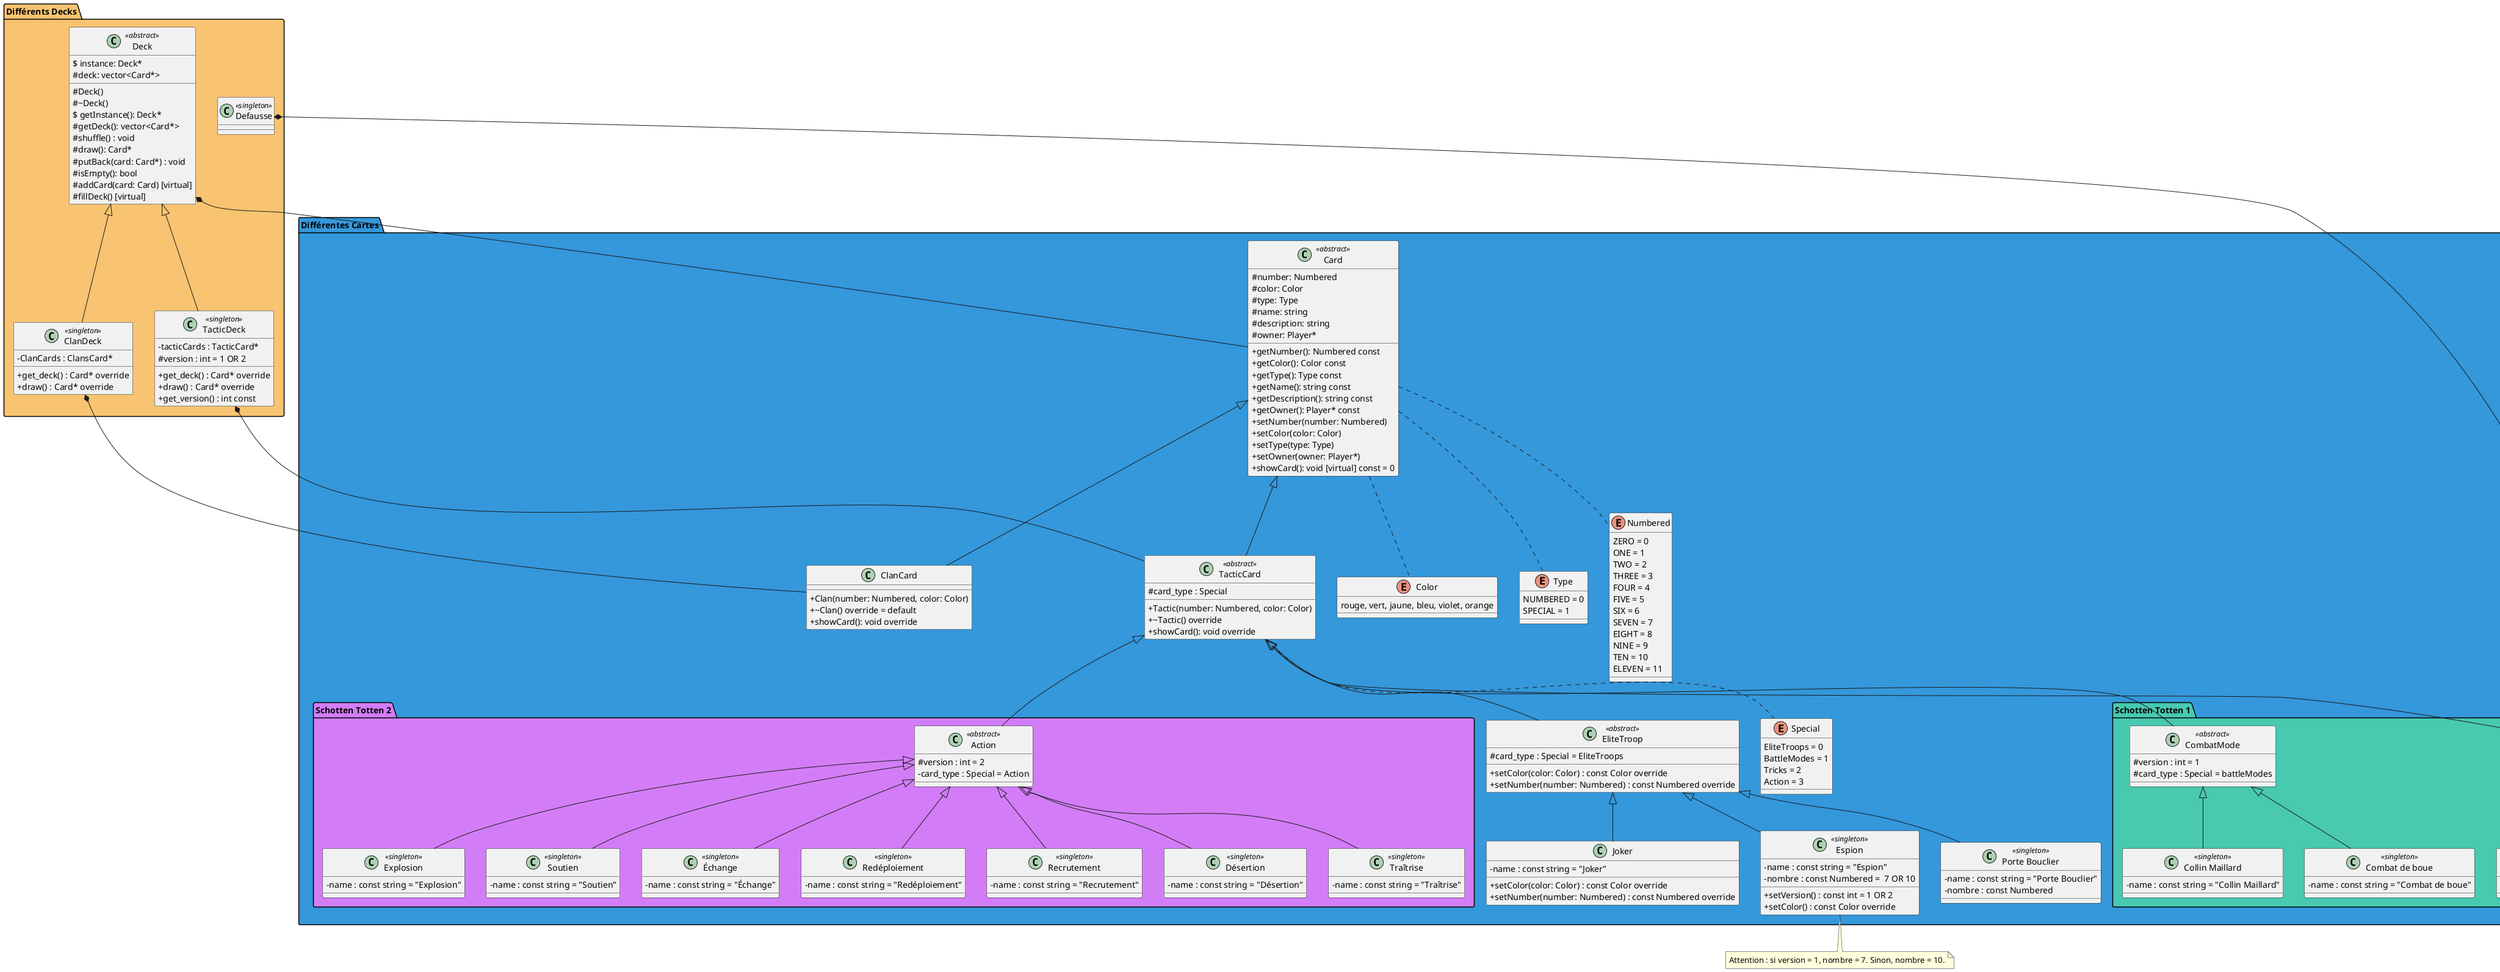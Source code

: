 @startuml card
skinparam classAttributeIconSize 0

package "Différents Decks" <<Folder>> #F8C471 {
class Deck <<abstract>> {
$ instance: Deck* 
# deck: vector<Card*> 
# Deck() 
# ~Deck()
$ getInstance(): Deck*
# getDeck(): vector<Card*>
# shuffle() : void
# draw(): Card*
# putBack(card: Card*) : void
# isEmpty(): bool
# addCard(card: Card) [virtual]
# fillDeck() [virtual]
}

class ClanDeck <<singleton>> {
- ClanCards : ClansCard*
+ get_deck() : Card* override
+ draw() : Card* override
}

class TacticDeck <<singleton>>{
- tacticCards : TacticCard*
# version : int = 1 OR 2
+ get_deck() : Card* override
+ draw() : Card* override
+get_version() : int const
} 
class Defausse <<singleton>> {

}

}

package "Différentes Cartes" <<Folder>> #3498DB {
class Card <<abstract>> {
# number: Numbered
# color: Color
# type: Type
# name: string
# description: string
# owner: Player*
+ getNumber(): Numbered const
+ getColor(): Color const
+ getType(): Type const
+ getName(): string const
+ getDescription(): string const
+ getOwner(): Player* const
+ setNumber(number: Numbered)
+ setColor(color: Color)
+ setType(type: Type)
+ setOwner(owner: Player*)
+ showCard(): void [virtual] const = 0

}

class ClanCard {
+ Clan(number: Numbered, color: Color)
+ ~Clan() override = default
+ showCard(): void override
}

enum Color{
rouge, vert, jaune, bleu, violet, orange
}

enum Type {
    NUMBERED = 0
    SPECIAL = 1
}


enum Numbered {
    ZERO = 0
    ONE = 1
    TWO = 2
    THREE = 3
    FOUR = 4
    FIVE = 5
    SIX = 6
    SEVEN = 7
    EIGHT = 8
    NINE = 9
    TEN = 10
    ELEVEN = 11
}

enum Special {
    EliteTroops = 0
    BattleModes = 1
    Tricks = 2
    Action = 3
}

class TacticCard <<abstract>> {
# card_type : Special
+ Tactic(number: Numbered, color: Color)
+ ~Tactic() override
+ showCard(): void override
}

class EliteTroop <<abstract>>{
# card_type : Special = EliteTroops
+ setColor(color: Color) : const Color override
+ setNumber(number: Numbered) : const Numbered override
}


class Joker {
- name : const string = "Joker"
+ setColor(color: Color) : const Color override
+ setNumber(number: Numbered) : const Numbered override
}

class Espion <<singleton>> {
- name : const string = "Espion"
- nombre : const Numbered =  7 OR 10
+ setVersion() : const int = 1 OR 2
+ setColor() : const Color override
}

class "Porte Bouclier" <<singleton>> {
- name : const string = "Porte Bouclier"
- nombre : const Numbered 
}
package "Schotten Totten 1" <<Folder>> #48C9B0{
class CombatMode <<abstract>> {
# version : int = 1
# card_type : Special = battleModes
}

class Ruse <<abstract>> {
# version : int = 1
# - card_type : Special = Tricks
}

class "Collin Maillard" <<singleton>> {
- name : const string = "Collin Maillard"
}

class "Combat de boue" <<singleton>> {
- name : const string = "Combat de boue"

}

class "Chasseur de Tête" <<singleton>> {
- name : const string = "Chasseur de Tête"
}

class Stratège <<singleton>> {
- name : const string = "Stratège"
}

class Banshee <<singleton>> {
- name : const string = "Banshee"
}

class Traitre <<singleton>> {
- name : const string = "Traitre"
}
}

package "Schotten Totten 2" <<Folder>> #D27DF7{
class Action <<abstract>> {
# version : int = 2
    - card_type : Special = Action
}

class Redéploiement <<singleton>> {
    - name : const string = "Redéploiement"
}
class Recrutement <<singleton>> {
    - name : const string = "Recrutement"
}
class Désertion <<singleton>> {
    - name : const string = "Désertion"
}
class Traîtrise <<singleton>> {
    - name : const string = "Traîtrise"
}
class Explosion <<singleton>> {
    - name : const string = "Explosion"
}
class Soutien <<singleton>> {
    - name : const string = "Soutien"
}
class Échange <<singleton>> {
    - name : const string = "Échange"
}
}
}
Deck <|-- ClanDeck
Deck <|-- TacticDeck
Deck *-- Card
Card <|-- ClanCard
Card <|-- TacticCard
Card .. Numbered 
Card .. Color
Card .. Type

TacticCard .. Special

ClanDeck *-- ClanCard
TacticDeck *-- TacticCard

TacticCard <|-- CombatMode
TacticCard <|-- EliteTroop
TacticCard <|-- Ruse
Defausse *-- Ruse

EliteTroop <|-- Joker
EliteTroop <|-- Espion
EliteTroop <|-- "Porte Bouclier"

CombatMode <|-- "Combat de boue"
CombatMode <|-- "Collin Maillard"

Ruse <|-- "Chasseur de Tête"
Ruse <|-- Stratège
Ruse <|-- Banshee
Ruse <|-- Traitre

TacticCard <|-- Action
Action <|-- Redéploiement
Action <|-- Recrutement
Action <|-- Désertion
Action <|-- Traîtrise
Action <|-- Explosion
Action <|-- Soutien
Action <|-- Échange


note bottom of Espion : Attention : si version = 1, nombre = 7. Sinon, nombre = 10.
@enduml
